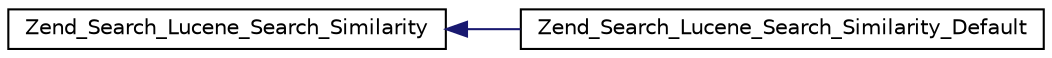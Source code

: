 digraph G
{
  edge [fontname="Helvetica",fontsize="10",labelfontname="Helvetica",labelfontsize="10"];
  node [fontname="Helvetica",fontsize="10",shape=record];
  rankdir="LR";
  Node1 [label="Zend_Search_Lucene_Search_Similarity",height=0.2,width=0.4,color="black", fillcolor="white", style="filled",URL="$class_zend___search___lucene___search___similarity.html"];
  Node1 -> Node2 [dir="back",color="midnightblue",fontsize="10",style="solid",fontname="Helvetica"];
  Node2 [label="Zend_Search_Lucene_Search_Similarity_Default",height=0.2,width=0.4,color="black", fillcolor="white", style="filled",URL="$class_zend___search___lucene___search___similarity___default.html"];
}

